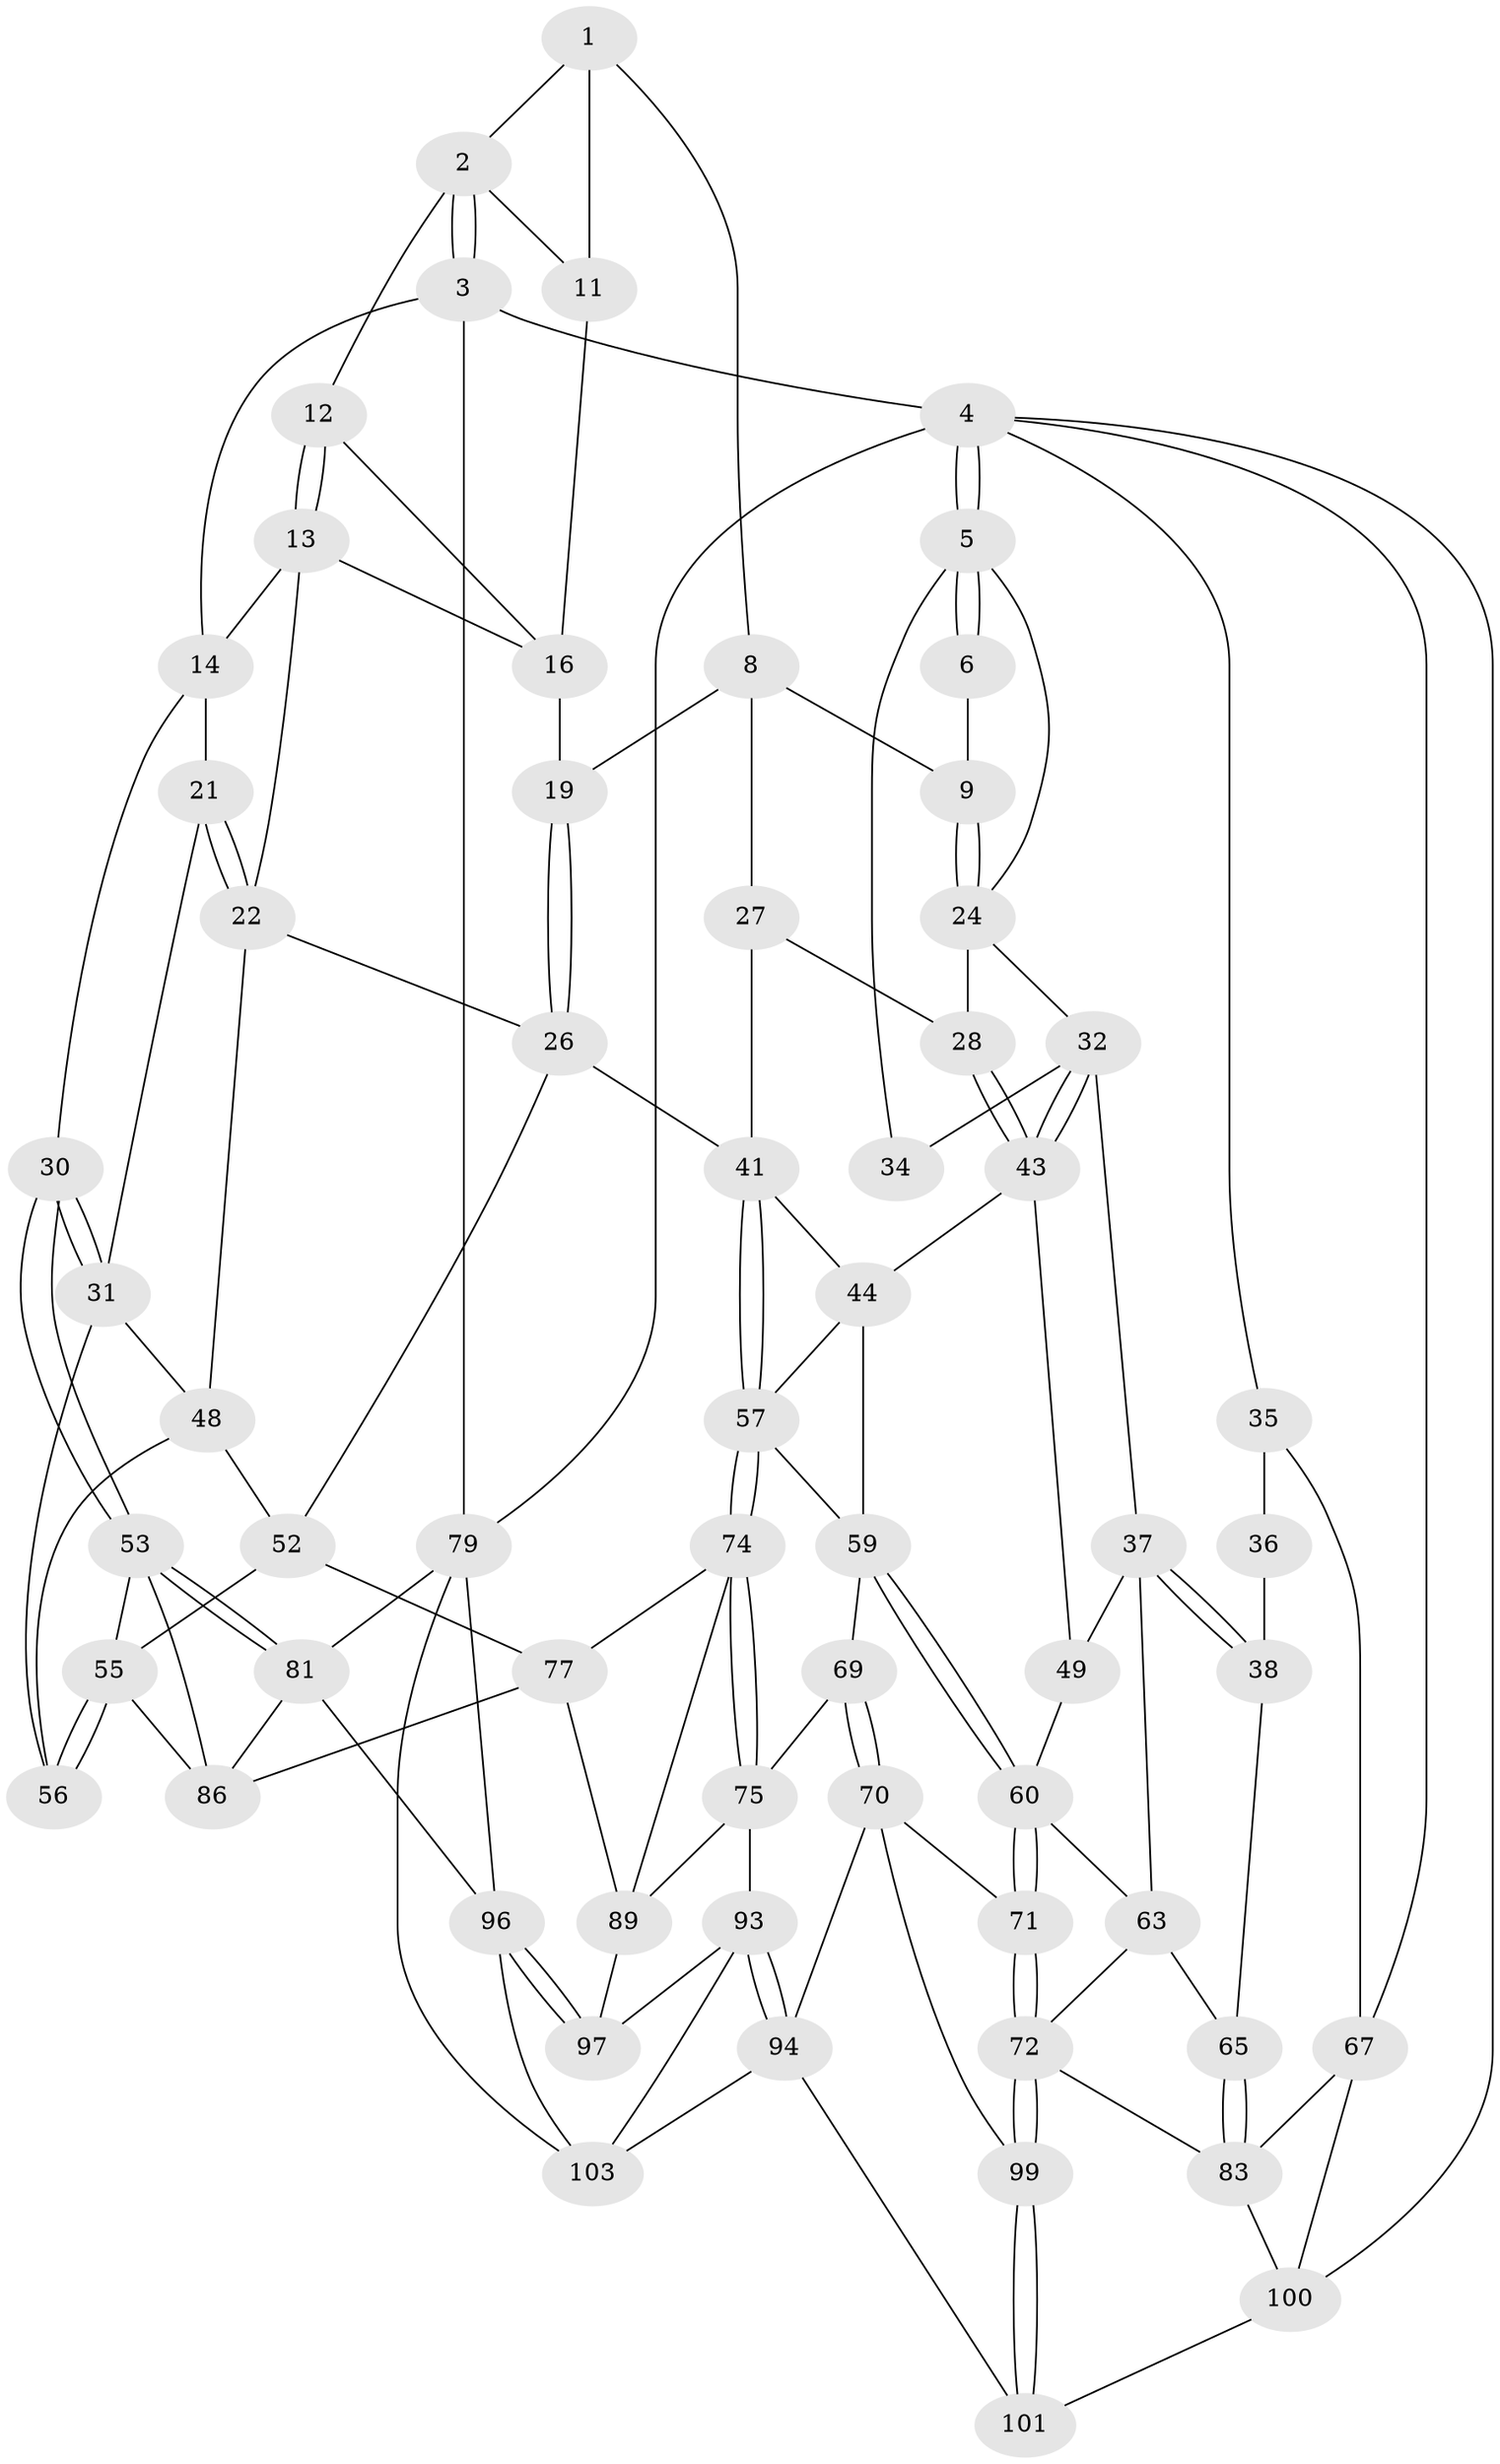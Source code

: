 // Generated by graph-tools (version 1.1) at 2025/24/03/03/25 07:24:32]
// undirected, 63 vertices, 141 edges
graph export_dot {
graph [start="1"]
  node [color=gray90,style=filled];
  1 [pos="+0.552753647597952+0",super="+7"];
  2 [pos="+0.6314989101410737+0",super="+10"];
  3 [pos="+1+0"];
  4 [pos="+0+0",super="+68"];
  5 [pos="+0+0",super="+23"];
  6 [pos="+0.4271118241529844+0"];
  8 [pos="+0.4691292916511822+0.15058389768445066",super="+20"];
  9 [pos="+0.39456753402104905+0.11969459528816201"];
  11 [pos="+0.5322032028096506+0.10472853524070425"];
  12 [pos="+0.6803337617748705+0.045591294601785265"];
  13 [pos="+0.8185480704360609+0.11073267418930038",super="+17"];
  14 [pos="+0.9133710375524952+0.09223959269656715",super="+15"];
  16 [pos="+0.6565397934572955+0.07439406555982526",super="+18"];
  19 [pos="+0.567799921410193+0.27038281810188003"];
  21 [pos="+0.8816356481827897+0.23489442271638056"];
  22 [pos="+0.7579921603189067+0.34244214734640305",super="+25"];
  24 [pos="+0.2405572915224317+0.16127568902236486",super="+29"];
  26 [pos="+0.6217525144845414+0.329785664830931",super="+40"];
  27 [pos="+0.42832443767555256+0.3498339535292917"];
  28 [pos="+0.3606098206889022+0.3354349975869151"];
  30 [pos="+1+0.32000475027848646"];
  31 [pos="+0.9671468058510112+0.35934218436020543",super="+47"];
  32 [pos="+0.24495784169790533+0.38114297794234414",super="+33"];
  34 [pos="+0.14515826464500994+0.29373290316697825"];
  35 [pos="+0+0",super="+66"];
  36 [pos="+0.07416147617733024+0.31564508234368166",super="+39"];
  37 [pos="+0.14060767400331875+0.4452606934258321",super="+50"];
  38 [pos="+0+0.4968918667942736"];
  41 [pos="+0.5539174285072648+0.5007974776342654",super="+42"];
  43 [pos="+0.29423490753550435+0.4149456908903835",super="+46"];
  44 [pos="+0.3931129135369885+0.4589602040588118",super="+45"];
  48 [pos="+0.7666498333910915+0.35547135003342367",super="+51"];
  49 [pos="+0.2795755504850892+0.4701026726812142"];
  52 [pos="+0.7634987545850983+0.5297653657517561",super="+76"];
  53 [pos="+1+0.6218241608268048",super="+54"];
  55 [pos="+0.9699056985102621+0.5685622084469153",super="+82"];
  56 [pos="+0.9161045507157788+0.457028858330865"];
  57 [pos="+0.5214802291197496+0.5568691866305439",super="+58"];
  59 [pos="+0.3493451153774209+0.5495822504236683",super="+62"];
  60 [pos="+0.28893367745236953+0.6021313192718155",super="+61"];
  63 [pos="+0.1997889198090487+0.5497631252121515",super="+64"];
  65 [pos="+0.08140765660337655+0.5875470283629924"];
  67 [pos="+0+0.8561448497483135",super="+84"];
  69 [pos="+0.43889640674284947+0.6919663719184418"];
  70 [pos="+0.31713841436069196+0.7534704936095319",super="+95"];
  71 [pos="+0.28565038259885284+0.7525851341736852"];
  72 [pos="+0.2781674060427774+0.7558475194077179",super="+73"];
  74 [pos="+0.524871591562911+0.6423443972023222",super="+78"];
  75 [pos="+0.5013750560583278+0.6734682090655204",super="+92"];
  77 [pos="+0.7562579751013807+0.596030846256002",super="+88"];
  79 [pos="+1+1",super="+80"];
  81 [pos="+1+0.7247882120143901",super="+90"];
  83 [pos="+0.07534463662112147+0.7154217553248897",super="+85"];
  86 [pos="+0.8795679941731335+0.7075588811338532",super="+87"];
  89 [pos="+0.6793244877459973+0.7487292573303832",super="+91"];
  93 [pos="+0.5316517881659646+0.8863806528968737",super="+98"];
  94 [pos="+0.4909713972149818+0.9140684116606272",super="+104"];
  96 [pos="+0.8224171357487662+0.9233729073383335",super="+105"];
  97 [pos="+0.7497887109174111+0.9027797658756784"];
  99 [pos="+0.3156284583850129+0.9921410077910304"];
  100 [pos="+0.18030285296425044+0.8508786635066315",super="+102"];
  101 [pos="+0.20726697729225416+1"];
  103 [pos="+0.5854514025148313+1",super="+106"];
  1 -- 2;
  1 -- 8;
  1 -- 11;
  2 -- 3;
  2 -- 3;
  2 -- 11;
  2 -- 12;
  3 -- 4;
  3 -- 79;
  3 -- 14;
  4 -- 5;
  4 -- 5;
  4 -- 35;
  4 -- 67;
  4 -- 79;
  4 -- 100;
  5 -- 6;
  5 -- 6;
  5 -- 24;
  5 -- 34;
  6 -- 9;
  8 -- 9;
  8 -- 27;
  8 -- 19;
  9 -- 24;
  9 -- 24;
  11 -- 16;
  12 -- 13;
  12 -- 13;
  12 -- 16;
  13 -- 14;
  13 -- 16;
  13 -- 22;
  14 -- 21;
  14 -- 30;
  16 -- 19;
  19 -- 26;
  19 -- 26;
  21 -- 22;
  21 -- 22;
  21 -- 31;
  22 -- 48;
  22 -- 26;
  24 -- 32;
  24 -- 28;
  26 -- 41;
  26 -- 52;
  27 -- 28;
  27 -- 41;
  28 -- 43;
  28 -- 43;
  30 -- 31;
  30 -- 31;
  30 -- 53;
  30 -- 53;
  31 -- 48;
  31 -- 56;
  32 -- 43;
  32 -- 43;
  32 -- 34;
  32 -- 37;
  35 -- 36 [weight=2];
  35 -- 67;
  36 -- 38;
  37 -- 38;
  37 -- 38;
  37 -- 49;
  37 -- 63;
  38 -- 65;
  41 -- 57;
  41 -- 57;
  41 -- 44;
  43 -- 49;
  43 -- 44;
  44 -- 57;
  44 -- 59;
  48 -- 56;
  48 -- 52;
  49 -- 60;
  52 -- 77;
  52 -- 55;
  53 -- 81;
  53 -- 81;
  53 -- 86;
  53 -- 55;
  55 -- 56;
  55 -- 56;
  55 -- 86;
  57 -- 74;
  57 -- 74;
  57 -- 59;
  59 -- 60;
  59 -- 60;
  59 -- 69;
  60 -- 71;
  60 -- 71;
  60 -- 63;
  63 -- 72;
  63 -- 65;
  65 -- 83;
  65 -- 83;
  67 -- 83;
  67 -- 100;
  69 -- 70;
  69 -- 70;
  69 -- 75;
  70 -- 71;
  70 -- 94;
  70 -- 99;
  71 -- 72;
  71 -- 72;
  72 -- 99;
  72 -- 99;
  72 -- 83;
  74 -- 75;
  74 -- 75;
  74 -- 89;
  74 -- 77;
  75 -- 89;
  75 -- 93;
  77 -- 89;
  77 -- 86;
  79 -- 81;
  79 -- 96;
  79 -- 103;
  81 -- 96;
  81 -- 86;
  83 -- 100;
  89 -- 97;
  93 -- 94;
  93 -- 94;
  93 -- 97;
  93 -- 103;
  94 -- 101;
  94 -- 103;
  96 -- 97;
  96 -- 97;
  96 -- 103;
  99 -- 101;
  99 -- 101;
  100 -- 101;
}
